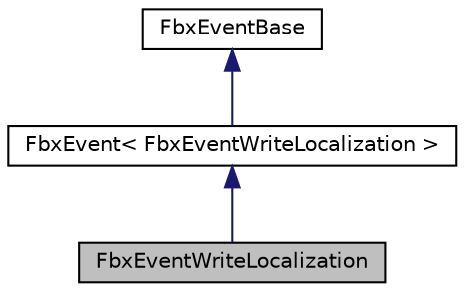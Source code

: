 digraph "FbxEventWriteLocalization"
{
  edge [fontname="Helvetica",fontsize="10",labelfontname="Helvetica",labelfontsize="10"];
  node [fontname="Helvetica",fontsize="10",shape=record];
  Node0 [label="FbxEventWriteLocalization",height=0.2,width=0.4,color="black", fillcolor="grey75", style="filled", fontcolor="black"];
  Node1 -> Node0 [dir="back",color="midnightblue",fontsize="10",style="solid",fontname="Helvetica"];
  Node1 [label="FbxEvent\< FbxEventWriteLocalization \>",height=0.2,width=0.4,color="black", fillcolor="white", style="filled",URL="$class_fbx_event.html"];
  Node2 -> Node1 [dir="back",color="midnightblue",fontsize="10",style="solid",fontname="Helvetica"];
  Node2 [label="FbxEventBase",height=0.2,width=0.4,color="black", fillcolor="white", style="filled",URL="$class_fbx_event_base.html"];
}
